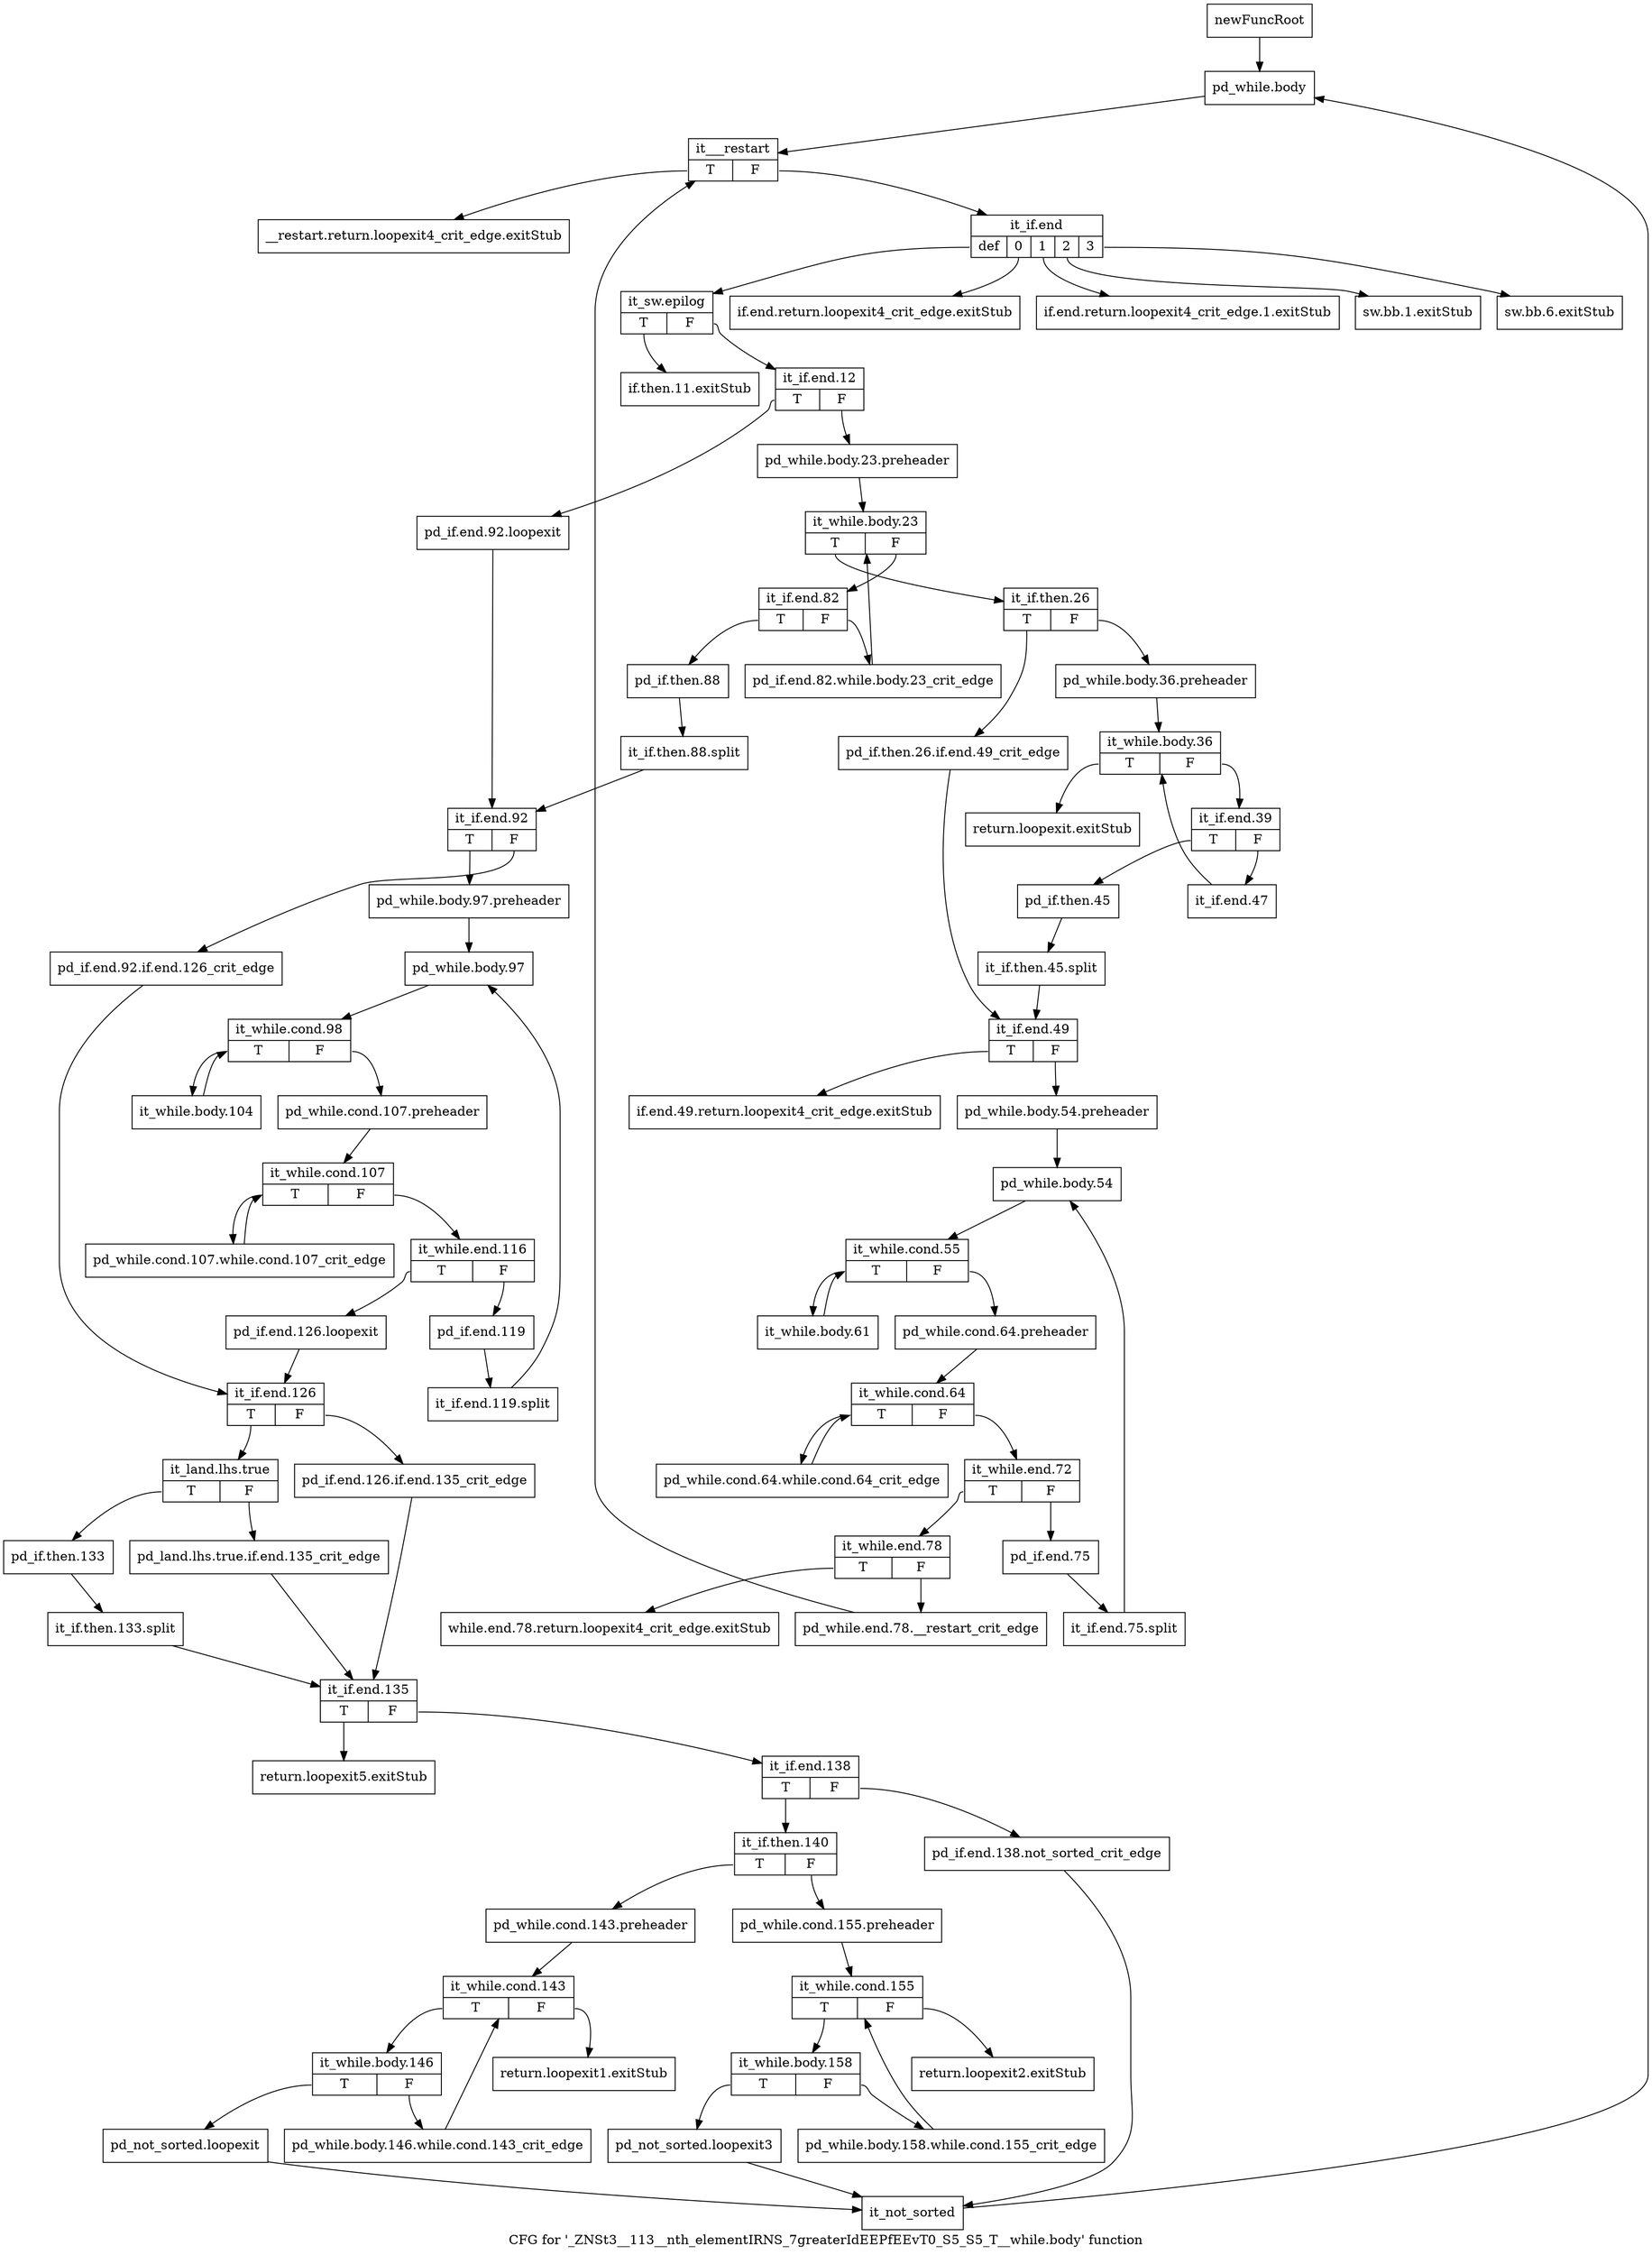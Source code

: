 digraph "CFG for '_ZNSt3__113__nth_elementIRNS_7greaterIdEEPfEEvT0_S5_S5_T__while.body' function" {
	label="CFG for '_ZNSt3__113__nth_elementIRNS_7greaterIdEEPfEEvT0_S5_S5_T__while.body' function";

	Node0x93d9460 [shape=record,label="{newFuncRoot}"];
	Node0x93d9460 -> Node0x93e4da0;
	Node0x93d94b0 [shape=record,label="{__restart.return.loopexit4_crit_edge.exitStub}"];
	Node0x93e4a30 [shape=record,label="{if.end.return.loopexit4_crit_edge.exitStub}"];
	Node0x93e4a80 [shape=record,label="{if.end.return.loopexit4_crit_edge.1.exitStub}"];
	Node0x93e4ad0 [shape=record,label="{sw.bb.1.exitStub}"];
	Node0x93e4b20 [shape=record,label="{sw.bb.6.exitStub}"];
	Node0x93e4b70 [shape=record,label="{if.then.11.exitStub}"];
	Node0x93e4bc0 [shape=record,label="{return.loopexit.exitStub}"];
	Node0x93e4c10 [shape=record,label="{if.end.49.return.loopexit4_crit_edge.exitStub}"];
	Node0x93e4c60 [shape=record,label="{while.end.78.return.loopexit4_crit_edge.exitStub}"];
	Node0x93e4cb0 [shape=record,label="{return.loopexit5.exitStub}"];
	Node0x93e4d00 [shape=record,label="{return.loopexit2.exitStub}"];
	Node0x93e4d50 [shape=record,label="{return.loopexit1.exitStub}"];
	Node0x93e4da0 [shape=record,label="{pd_while.body}"];
	Node0x93e4da0 -> Node0x93e4df0;
	Node0x93e4df0 [shape=record,label="{it___restart|{<s0>T|<s1>F}}"];
	Node0x93e4df0:s0 -> Node0x93d94b0;
	Node0x93e4df0:s1 -> Node0x93e4e40;
	Node0x93e4e40 [shape=record,label="{it_if.end|{<s0>def|<s1>0|<s2>1|<s3>2|<s4>3}}"];
	Node0x93e4e40:s0 -> Node0x93e4e90;
	Node0x93e4e40:s1 -> Node0x93e4a30;
	Node0x93e4e40:s2 -> Node0x93e4a80;
	Node0x93e4e40:s3 -> Node0x93e4ad0;
	Node0x93e4e40:s4 -> Node0x93e4b20;
	Node0x93e4e90 [shape=record,label="{it_sw.epilog|{<s0>T|<s1>F}}"];
	Node0x93e4e90:s0 -> Node0x93e4b70;
	Node0x93e4e90:s1 -> Node0x93e4ee0;
	Node0x93e4ee0 [shape=record,label="{it_if.end.12|{<s0>T|<s1>F}}"];
	Node0x93e4ee0:s0 -> Node0x93e56b0;
	Node0x93e4ee0:s1 -> Node0x93e4f30;
	Node0x93e4f30 [shape=record,label="{pd_while.body.23.preheader}"];
	Node0x93e4f30 -> Node0x93e4f80;
	Node0x93e4f80 [shape=record,label="{it_while.body.23|{<s0>T|<s1>F}}"];
	Node0x93e4f80:s0 -> Node0x93e50c0;
	Node0x93e4f80:s1 -> Node0x93e4fd0;
	Node0x93e4fd0 [shape=record,label="{it_if.end.82|{<s0>T|<s1>F}}"];
	Node0x93e4fd0:s0 -> Node0x93e5070;
	Node0x93e4fd0:s1 -> Node0x93e5020;
	Node0x93e5020 [shape=record,label="{pd_if.end.82.while.body.23_crit_edge}"];
	Node0x93e5020 -> Node0x93e4f80;
	Node0x93e5070 [shape=record,label="{pd_if.then.88}"];
	Node0x93e5070 -> Node0xb602300;
	Node0xb602300 [shape=record,label="{it_if.then.88.split}"];
	Node0xb602300 -> Node0x93e5700;
	Node0x93e50c0 [shape=record,label="{it_if.then.26|{<s0>T|<s1>F}}"];
	Node0x93e50c0:s0 -> Node0x93e52a0;
	Node0x93e50c0:s1 -> Node0x93e5110;
	Node0x93e5110 [shape=record,label="{pd_while.body.36.preheader}"];
	Node0x93e5110 -> Node0x93e5160;
	Node0x93e5160 [shape=record,label="{it_while.body.36|{<s0>T|<s1>F}}"];
	Node0x93e5160:s0 -> Node0x93e4bc0;
	Node0x93e5160:s1 -> Node0x93e51b0;
	Node0x93e51b0 [shape=record,label="{it_if.end.39|{<s0>T|<s1>F}}"];
	Node0x93e51b0:s0 -> Node0x93e5250;
	Node0x93e51b0:s1 -> Node0x93e5200;
	Node0x93e5200 [shape=record,label="{it_if.end.47}"];
	Node0x93e5200 -> Node0x93e5160;
	Node0x93e5250 [shape=record,label="{pd_if.then.45}"];
	Node0x93e5250 -> Node0xb6021c0;
	Node0xb6021c0 [shape=record,label="{it_if.then.45.split}"];
	Node0xb6021c0 -> Node0x93e52f0;
	Node0x93e52a0 [shape=record,label="{pd_if.then.26.if.end.49_crit_edge}"];
	Node0x93e52a0 -> Node0x93e52f0;
	Node0x93e52f0 [shape=record,label="{it_if.end.49|{<s0>T|<s1>F}}"];
	Node0x93e52f0:s0 -> Node0x93e4c10;
	Node0x93e52f0:s1 -> Node0x93e5340;
	Node0x93e5340 [shape=record,label="{pd_while.body.54.preheader}"];
	Node0x93e5340 -> Node0x93e5390;
	Node0x93e5390 [shape=record,label="{pd_while.body.54}"];
	Node0x93e5390 -> Node0x93e53e0;
	Node0x93e53e0 [shape=record,label="{it_while.cond.55|{<s0>T|<s1>F}}"];
	Node0x93e53e0:s0 -> Node0x93e5660;
	Node0x93e53e0:s1 -> Node0x93e5430;
	Node0x93e5430 [shape=record,label="{pd_while.cond.64.preheader}"];
	Node0x93e5430 -> Node0x93e5480;
	Node0x93e5480 [shape=record,label="{it_while.cond.64|{<s0>T|<s1>F}}"];
	Node0x93e5480:s0 -> Node0x93e5610;
	Node0x93e5480:s1 -> Node0x93e54d0;
	Node0x93e54d0 [shape=record,label="{it_while.end.72|{<s0>T|<s1>F}}"];
	Node0x93e54d0:s0 -> Node0x93e5570;
	Node0x93e54d0:s1 -> Node0x93e5520;
	Node0x93e5520 [shape=record,label="{pd_if.end.75}"];
	Node0x93e5520 -> Node0xb6020d0;
	Node0xb6020d0 [shape=record,label="{it_if.end.75.split}"];
	Node0xb6020d0 -> Node0x93e5390;
	Node0x93e5570 [shape=record,label="{it_while.end.78|{<s0>T|<s1>F}}"];
	Node0x93e5570:s0 -> Node0x93e4c60;
	Node0x93e5570:s1 -> Node0x93e55c0;
	Node0x93e55c0 [shape=record,label="{pd_while.end.78.__restart_crit_edge}"];
	Node0x93e55c0 -> Node0x93e4df0;
	Node0x93e5610 [shape=record,label="{pd_while.cond.64.while.cond.64_crit_edge}"];
	Node0x93e5610 -> Node0x93e5480;
	Node0x93e5660 [shape=record,label="{it_while.body.61}"];
	Node0x93e5660 -> Node0x93e53e0;
	Node0x93e56b0 [shape=record,label="{pd_if.end.92.loopexit}"];
	Node0x93e56b0 -> Node0x93e5700;
	Node0x93e5700 [shape=record,label="{it_if.end.92|{<s0>T|<s1>F}}"];
	Node0x93e5700:s0 -> Node0x93e57a0;
	Node0x93e5700:s1 -> Node0x93e5750;
	Node0x93e5750 [shape=record,label="{pd_if.end.92.if.end.126_crit_edge}"];
	Node0x93e5750 -> Node0x93e5a20;
	Node0x93e57a0 [shape=record,label="{pd_while.body.97.preheader}"];
	Node0x93e57a0 -> Node0x93e57f0;
	Node0x93e57f0 [shape=record,label="{pd_while.body.97}"];
	Node0x93e57f0 -> Node0x93e5840;
	Node0x93e5840 [shape=record,label="{it_while.cond.98|{<s0>T|<s1>F}}"];
	Node0x93e5840:s0 -> Node0x93e60b0;
	Node0x93e5840:s1 -> Node0x93e5890;
	Node0x93e5890 [shape=record,label="{pd_while.cond.107.preheader}"];
	Node0x93e5890 -> Node0x93e58e0;
	Node0x93e58e0 [shape=record,label="{it_while.cond.107|{<s0>T|<s1>F}}"];
	Node0x93e58e0:s0 -> Node0x93e6060;
	Node0x93e58e0:s1 -> Node0x93e5930;
	Node0x93e5930 [shape=record,label="{it_while.end.116|{<s0>T|<s1>F}}"];
	Node0x93e5930:s0 -> Node0x93e59d0;
	Node0x93e5930:s1 -> Node0x93e5980;
	Node0x93e5980 [shape=record,label="{pd_if.end.119}"];
	Node0x93e5980 -> Node0xb602d40;
	Node0xb602d40 [shape=record,label="{it_if.end.119.split}"];
	Node0xb602d40 -> Node0x93e57f0;
	Node0x93e59d0 [shape=record,label="{pd_if.end.126.loopexit}"];
	Node0x93e59d0 -> Node0x93e5a20;
	Node0x93e5a20 [shape=record,label="{it_if.end.126|{<s0>T|<s1>F}}"];
	Node0x93e5a20:s0 -> Node0x93e5ac0;
	Node0x93e5a20:s1 -> Node0x93e5a70;
	Node0x93e5a70 [shape=record,label="{pd_if.end.126.if.end.135_crit_edge}"];
	Node0x93e5a70 -> Node0x93e5bb0;
	Node0x93e5ac0 [shape=record,label="{it_land.lhs.true|{<s0>T|<s1>F}}"];
	Node0x93e5ac0:s0 -> Node0x93e5b60;
	Node0x93e5ac0:s1 -> Node0x93e5b10;
	Node0x93e5b10 [shape=record,label="{pd_land.lhs.true.if.end.135_crit_edge}"];
	Node0x93e5b10 -> Node0x93e5bb0;
	Node0x93e5b60 [shape=record,label="{pd_if.then.133}"];
	Node0x93e5b60 -> Node0xb603220;
	Node0xb603220 [shape=record,label="{it_if.then.133.split}"];
	Node0xb603220 -> Node0x93e5bb0;
	Node0x93e5bb0 [shape=record,label="{it_if.end.135|{<s0>T|<s1>F}}"];
	Node0x93e5bb0:s0 -> Node0x93e4cb0;
	Node0x93e5bb0:s1 -> Node0x93e5c00;
	Node0x93e5c00 [shape=record,label="{it_if.end.138|{<s0>T|<s1>F}}"];
	Node0x93e5c00:s0 -> Node0x93e5ca0;
	Node0x93e5c00:s1 -> Node0x93e5c50;
	Node0x93e5c50 [shape=record,label="{pd_if.end.138.not_sorted_crit_edge}"];
	Node0x93e5c50 -> Node0x93e6010;
	Node0x93e5ca0 [shape=record,label="{it_if.then.140|{<s0>T|<s1>F}}"];
	Node0x93e5ca0:s0 -> Node0x93e5e80;
	Node0x93e5ca0:s1 -> Node0x93e5cf0;
	Node0x93e5cf0 [shape=record,label="{pd_while.cond.155.preheader}"];
	Node0x93e5cf0 -> Node0x93e5d40;
	Node0x93e5d40 [shape=record,label="{it_while.cond.155|{<s0>T|<s1>F}}"];
	Node0x93e5d40:s0 -> Node0x93e5d90;
	Node0x93e5d40:s1 -> Node0x93e4d00;
	Node0x93e5d90 [shape=record,label="{it_while.body.158|{<s0>T|<s1>F}}"];
	Node0x93e5d90:s0 -> Node0x93e5e30;
	Node0x93e5d90:s1 -> Node0x93e5de0;
	Node0x93e5de0 [shape=record,label="{pd_while.body.158.while.cond.155_crit_edge}"];
	Node0x93e5de0 -> Node0x93e5d40;
	Node0x93e5e30 [shape=record,label="{pd_not_sorted.loopexit3}"];
	Node0x93e5e30 -> Node0x93e6010;
	Node0x93e5e80 [shape=record,label="{pd_while.cond.143.preheader}"];
	Node0x93e5e80 -> Node0x93e5ed0;
	Node0x93e5ed0 [shape=record,label="{it_while.cond.143|{<s0>T|<s1>F}}"];
	Node0x93e5ed0:s0 -> Node0x93e5f20;
	Node0x93e5ed0:s1 -> Node0x93e4d50;
	Node0x93e5f20 [shape=record,label="{it_while.body.146|{<s0>T|<s1>F}}"];
	Node0x93e5f20:s0 -> Node0x93e5fc0;
	Node0x93e5f20:s1 -> Node0x93e5f70;
	Node0x93e5f70 [shape=record,label="{pd_while.body.146.while.cond.143_crit_edge}"];
	Node0x93e5f70 -> Node0x93e5ed0;
	Node0x93e5fc0 [shape=record,label="{pd_not_sorted.loopexit}"];
	Node0x93e5fc0 -> Node0x93e6010;
	Node0x93e6010 [shape=record,label="{it_not_sorted}"];
	Node0x93e6010 -> Node0x93e4da0;
	Node0x93e6060 [shape=record,label="{pd_while.cond.107.while.cond.107_crit_edge}"];
	Node0x93e6060 -> Node0x93e58e0;
	Node0x93e60b0 [shape=record,label="{it_while.body.104}"];
	Node0x93e60b0 -> Node0x93e5840;
}
